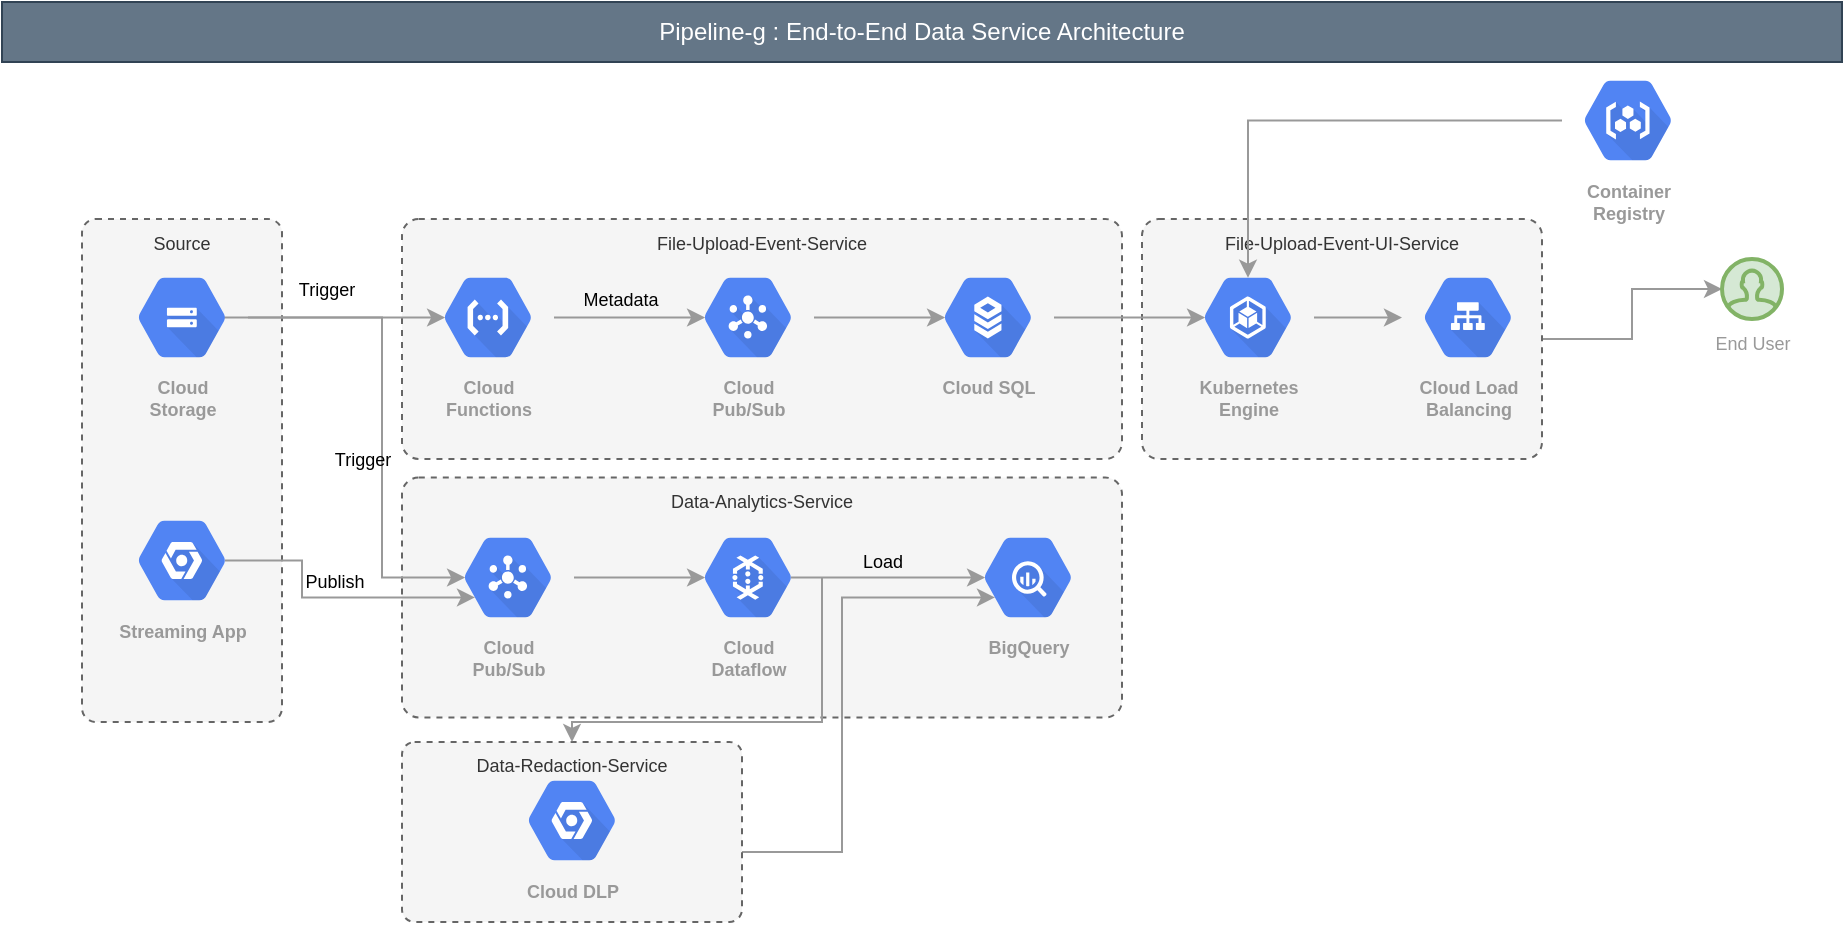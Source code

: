 <mxfile version="13.9.9" type="device"><diagram id="_dk1E-7iRMIkyu89VIW1" name="Page-1"><mxGraphModel dx="946" dy="611" grid="1" gridSize="10" guides="1" tooltips="1" connect="1" arrows="1" fold="1" page="1" pageScale="1" pageWidth="1100" pageHeight="850" math="0" shadow="0"><root><mxCell id="0"/><mxCell id="1" parent="0"/><mxCell id="oieesqiubTekP1iVkFLn-19" value="Data-Analytics-Service" style="rounded=1;whiteSpace=wrap;html=1;fontSize=9;arcSize=7;dashed=1;verticalAlign=top;fillColor=#f5f5f5;strokeColor=#666666;fontColor=#333333;" vertex="1" parent="1"><mxGeometry x="280" y="267.75" width="360" height="120" as="geometry"/></mxCell><mxCell id="oieesqiubTekP1iVkFLn-32" style="edgeStyle=orthogonalEdgeStyle;rounded=0;orthogonalLoop=1;jettySize=auto;html=1;entryX=0.25;entryY=0.67;entryDx=0;entryDy=0;entryPerimeter=0;strokeColor=#999999;fontSize=9;fontColor=#000000;" edge="1" parent="1" source="oieesqiubTekP1iVkFLn-20" target="Sz1ufyC8LnQbtEYfFOpw-4"><mxGeometry relative="1" as="geometry"><Array as="points"><mxPoint x="500" y="455"/><mxPoint x="500" y="328"/></Array></mxGeometry></mxCell><mxCell id="oieesqiubTekP1iVkFLn-20" value="Data-Redaction-Service" style="rounded=1;whiteSpace=wrap;html=1;fontSize=9;arcSize=7;dashed=1;verticalAlign=top;fillColor=#f5f5f5;strokeColor=#666666;fontColor=#333333;" vertex="1" parent="1"><mxGeometry x="280" y="400" width="170" height="90" as="geometry"/></mxCell><mxCell id="oieesqiubTekP1iVkFLn-21" value="Source" style="rounded=1;whiteSpace=wrap;html=1;fontSize=9;arcSize=7;dashed=1;verticalAlign=top;fillColor=#f5f5f5;strokeColor=#666666;fontColor=#333333;" vertex="1" parent="1"><mxGeometry x="120" y="138.5" width="100" height="251.5" as="geometry"/></mxCell><mxCell id="oieesqiubTekP1iVkFLn-18" style="edgeStyle=orthogonalEdgeStyle;rounded=0;orthogonalLoop=1;jettySize=auto;html=1;strokeColor=#999999;fontSize=9;fontColor=#000000;" edge="1" parent="1" source="oieesqiubTekP1iVkFLn-5" target="oieesqiubTekP1iVkFLn-17"><mxGeometry relative="1" as="geometry"/></mxCell><mxCell id="oieesqiubTekP1iVkFLn-5" value="File-Upload-Event-UI-Service" style="rounded=1;whiteSpace=wrap;html=1;fontSize=9;arcSize=7;dashed=1;verticalAlign=top;fillColor=#f5f5f5;strokeColor=#666666;fontColor=#333333;" vertex="1" parent="1"><mxGeometry x="650" y="138.5" width="200" height="120" as="geometry"/></mxCell><mxCell id="oieesqiubTekP1iVkFLn-4" value="File-Upload-Event-Service" style="rounded=1;whiteSpace=wrap;html=1;fontSize=9;arcSize=7;dashed=1;verticalAlign=top;fillColor=#f5f5f5;strokeColor=#666666;fontColor=#333333;" vertex="1" parent="1"><mxGeometry x="280" y="138.5" width="360" height="120" as="geometry"/></mxCell><mxCell id="CDLArwVT-f9Pjt0o3h79-1" value="Pipeline-g : End-to-End Data Service Architecture" style="text;html=1;fillColor=#647687;align=center;verticalAlign=middle;whiteSpace=wrap;rounded=0;strokeColor=#314354;fontColor=#ffffff;" parent="1" vertex="1"><mxGeometry x="80" y="30" width="920" height="30" as="geometry"/></mxCell><mxCell id="CDLArwVT-f9Pjt0o3h79-10" style="edgeStyle=orthogonalEdgeStyle;rounded=0;orthogonalLoop=1;jettySize=auto;html=1;entryX=0.175;entryY=0.5;entryDx=0;entryDy=0;entryPerimeter=0;fontSize=9;strokeColor=#999999;exitX=0.825;exitY=0.5;exitDx=0;exitDy=0;exitPerimeter=0;" parent="1" source="CDLArwVT-f9Pjt0o3h79-8" target="Sz1ufyC8LnQbtEYfFOpw-3" edge="1"><mxGeometry relative="1" as="geometry"><mxPoint x="301.55" y="206.25" as="targetPoint"/><Array as="points"><mxPoint x="170" y="188"/><mxPoint x="170" y="188"/></Array></mxGeometry></mxCell><mxCell id="Sz1ufyC8LnQbtEYfFOpw-10" value="Trigger" style="edgeLabel;html=1;align=center;verticalAlign=middle;resizable=0;points=[];fontSize=9;labelBackgroundColor=none;" parent="CDLArwVT-f9Pjt0o3h79-10" vertex="1" connectable="0"><mxGeometry x="-0.259" y="-1" relative="1" as="geometry"><mxPoint x="36.55" y="-15.29" as="offset"/></mxGeometry></mxCell><mxCell id="oieesqiubTekP1iVkFLn-30" style="edgeStyle=orthogonalEdgeStyle;rounded=0;orthogonalLoop=1;jettySize=auto;html=1;entryX=0.175;entryY=0.5;entryDx=0;entryDy=0;entryPerimeter=0;strokeColor=#999999;fontSize=9;fontColor=#000000;" edge="1" parent="1" source="CDLArwVT-f9Pjt0o3h79-8" target="oieesqiubTekP1iVkFLn-27"><mxGeometry relative="1" as="geometry"><Array as="points"><mxPoint x="270" y="188"/><mxPoint x="270" y="318"/></Array></mxGeometry></mxCell><mxCell id="CDLArwVT-f9Pjt0o3h79-8" value="Cloud&#10;Storage" style="html=1;fillColor=#5184F3;strokeColor=none;verticalAlign=top;labelPosition=center;verticalLabelPosition=bottom;align=center;spacingTop=-6;fontSize=9;fontStyle=1;fontColor=#999999;shape=mxgraph.gcp2.hexIcon;prIcon=cloud_storage" parent="1" vertex="1"><mxGeometry x="137" y="158.5" width="66" height="58.5" as="geometry"/></mxCell><mxCell id="CDLArwVT-f9Pjt0o3h79-11" value="Cloud DLP" style="html=1;fillColor=#5184F3;strokeColor=none;verticalAlign=top;labelPosition=center;verticalLabelPosition=bottom;align=center;spacingTop=-6;fontSize=9;fontStyle=1;fontColor=#999999;shape=mxgraph.gcp2.hexIcon;prIcon=placeholder" parent="1" vertex="1"><mxGeometry x="332" y="410" width="66" height="58.5" as="geometry"/></mxCell><mxCell id="Sz1ufyC8LnQbtEYfFOpw-8" style="edgeStyle=orthogonalEdgeStyle;rounded=0;orthogonalLoop=1;jettySize=auto;html=1;entryX=0.175;entryY=0.5;entryDx=0;entryDy=0;entryPerimeter=0;strokeColor=#999999;fontSize=9;" parent="1" source="Sz1ufyC8LnQbtEYfFOpw-3" target="Sz1ufyC8LnQbtEYfFOpw-13" edge="1"><mxGeometry relative="1" as="geometry"><mxPoint x="441.55" y="187.75" as="targetPoint"/></mxGeometry></mxCell><mxCell id="Sz1ufyC8LnQbtEYfFOpw-12" value="Metadata" style="edgeLabel;html=1;align=center;verticalAlign=middle;resizable=0;points=[];fontSize=9;labelBackgroundColor=none;" parent="Sz1ufyC8LnQbtEYfFOpw-8" vertex="1" connectable="0"><mxGeometry x="-0.135" y="-1" relative="1" as="geometry"><mxPoint y="-10.3" as="offset"/></mxGeometry></mxCell><mxCell id="Sz1ufyC8LnQbtEYfFOpw-3" value="Cloud&#10;Functions" style="html=1;fillColor=#5184F3;strokeColor=none;verticalAlign=top;labelPosition=center;verticalLabelPosition=bottom;align=center;spacingTop=-6;fontSize=9;fontStyle=1;fontColor=#999999;shape=mxgraph.gcp2.hexIcon;prIcon=cloud_functions" parent="1" vertex="1"><mxGeometry x="290" y="158.5" width="66" height="58.5" as="geometry"/></mxCell><mxCell id="Sz1ufyC8LnQbtEYfFOpw-4" value="BigQuery" style="html=1;fillColor=#5184F3;strokeColor=none;verticalAlign=top;labelPosition=center;verticalLabelPosition=bottom;align=center;spacingTop=-6;fontSize=9;fontStyle=1;fontColor=#999999;shape=mxgraph.gcp2.hexIcon;prIcon=bigquery" parent="1" vertex="1"><mxGeometry x="560" y="288.5" width="66" height="58.5" as="geometry"/></mxCell><mxCell id="oieesqiubTekP1iVkFLn-3" style="edgeStyle=orthogonalEdgeStyle;rounded=0;orthogonalLoop=1;jettySize=auto;html=1;entryX=0.175;entryY=0.5;entryDx=0;entryDy=0;entryPerimeter=0;fontSize=9;strokeColor=#999999;" edge="1" parent="1" source="Sz1ufyC8LnQbtEYfFOpw-13" target="oieesqiubTekP1iVkFLn-2"><mxGeometry relative="1" as="geometry"/></mxCell><mxCell id="Sz1ufyC8LnQbtEYfFOpw-13" value="Cloud&#10;Pub/Sub" style="html=1;fillColor=#5184F3;strokeColor=none;verticalAlign=top;labelPosition=center;verticalLabelPosition=bottom;align=center;spacingTop=-6;fontSize=9;fontStyle=1;fontColor=#999999;shape=mxgraph.gcp2.hexIcon;prIcon=cloud_pubsub" parent="1" vertex="1"><mxGeometry x="420" y="158.5" width="66" height="58.5" as="geometry"/></mxCell><mxCell id="oieesqiubTekP1iVkFLn-14" style="edgeStyle=orthogonalEdgeStyle;rounded=0;orthogonalLoop=1;jettySize=auto;html=1;entryX=0.175;entryY=0.5;entryDx=0;entryDy=0;entryPerimeter=0;strokeColor=#999999;fontSize=9;fontColor=#000000;" edge="1" parent="1" source="oieesqiubTekP1iVkFLn-2" target="oieesqiubTekP1iVkFLn-8"><mxGeometry relative="1" as="geometry"/></mxCell><mxCell id="oieesqiubTekP1iVkFLn-2" value="Cloud SQL" style="html=1;fillColor=#5184F3;strokeColor=none;verticalAlign=top;labelPosition=center;verticalLabelPosition=bottom;align=center;spacingTop=-6;fontSize=9;fontStyle=1;fontColor=#999999;shape=mxgraph.gcp2.hexIcon;prIcon=cloud_sql" vertex="1" parent="1"><mxGeometry x="540" y="158.5" width="66" height="58.5" as="geometry"/></mxCell><mxCell id="oieesqiubTekP1iVkFLn-16" style="edgeStyle=orthogonalEdgeStyle;rounded=0;orthogonalLoop=1;jettySize=auto;html=1;strokeColor=#999999;fontSize=9;fontColor=#000000;" edge="1" parent="1" source="oieesqiubTekP1iVkFLn-8" target="oieesqiubTekP1iVkFLn-15"><mxGeometry relative="1" as="geometry"/></mxCell><mxCell id="oieesqiubTekP1iVkFLn-8" value="Kubernetes&#10;Engine" style="html=1;fillColor=#5184F3;strokeColor=none;verticalAlign=top;labelPosition=center;verticalLabelPosition=bottom;align=center;spacingTop=-6;fontSize=9;fontStyle=1;fontColor=#999999;shape=mxgraph.gcp2.hexIcon;prIcon=container_engine;dashed=1;" vertex="1" parent="1"><mxGeometry x="670" y="158.5" width="66" height="58.5" as="geometry"/></mxCell><mxCell id="oieesqiubTekP1iVkFLn-13" style="edgeStyle=orthogonalEdgeStyle;rounded=0;orthogonalLoop=1;jettySize=auto;html=1;entryX=0.5;entryY=0.16;entryDx=0;entryDy=0;entryPerimeter=0;strokeColor=#999999;fontSize=9;fontColor=#000000;" edge="1" parent="1" source="oieesqiubTekP1iVkFLn-12" target="oieesqiubTekP1iVkFLn-8"><mxGeometry relative="1" as="geometry"/></mxCell><mxCell id="oieesqiubTekP1iVkFLn-12" value="Container&#10;Registry" style="html=1;fillColor=#5184F3;strokeColor=none;verticalAlign=top;labelPosition=center;verticalLabelPosition=bottom;align=center;spacingTop=-6;fontSize=9;fontStyle=1;fontColor=#999999;shape=mxgraph.gcp2.hexIcon;prIcon=container_registry;dashed=1;labelBackgroundColor=none;" vertex="1" parent="1"><mxGeometry x="860" y="60" width="66" height="58.5" as="geometry"/></mxCell><mxCell id="oieesqiubTekP1iVkFLn-15" value="Cloud Load&#10;Balancing" style="html=1;fillColor=#5184F3;strokeColor=none;verticalAlign=top;labelPosition=center;verticalLabelPosition=bottom;align=center;spacingTop=-6;fontSize=9;fontStyle=1;fontColor=#999999;shape=mxgraph.gcp2.hexIcon;prIcon=cloud_load_balancing;dashed=1;labelBackgroundColor=none;" vertex="1" parent="1"><mxGeometry x="780" y="158.5" width="66" height="58.5" as="geometry"/></mxCell><mxCell id="oieesqiubTekP1iVkFLn-17" value="End User" style="html=1;verticalLabelPosition=bottom;align=center;labelBackgroundColor=#ffffff;verticalAlign=top;strokeWidth=2;strokeColor=#82b366;shadow=0;dashed=0;shape=mxgraph.ios7.icons.user;fontSize=9;fillColor=#d5e8d4;fontColor=#999999;" vertex="1" parent="1"><mxGeometry x="940" y="158.5" width="30" height="30" as="geometry"/></mxCell><mxCell id="oieesqiubTekP1iVkFLn-24" style="edgeStyle=orthogonalEdgeStyle;rounded=0;orthogonalLoop=1;jettySize=auto;html=1;entryX=0.175;entryY=0.5;entryDx=0;entryDy=0;entryPerimeter=0;strokeColor=#999999;fontSize=9;fontColor=#999999;exitX=0.825;exitY=0.5;exitDx=0;exitDy=0;exitPerimeter=0;" edge="1" parent="1" source="oieesqiubTekP1iVkFLn-23" target="Sz1ufyC8LnQbtEYfFOpw-4"><mxGeometry relative="1" as="geometry"/></mxCell><mxCell id="oieesqiubTekP1iVkFLn-25" value="Load" style="edgeLabel;html=1;align=center;verticalAlign=middle;resizable=0;points=[];fontSize=9;labelBackgroundColor=none;" vertex="1" connectable="0" parent="oieesqiubTekP1iVkFLn-24"><mxGeometry x="-0.072" y="-2" relative="1" as="geometry"><mxPoint y="-9.8" as="offset"/></mxGeometry></mxCell><mxCell id="oieesqiubTekP1iVkFLn-26" style="edgeStyle=orthogonalEdgeStyle;rounded=0;orthogonalLoop=1;jettySize=auto;html=1;entryX=0.5;entryY=0;entryDx=0;entryDy=0;strokeColor=#999999;fontSize=9;fontColor=#000000;" edge="1" parent="1" target="oieesqiubTekP1iVkFLn-20"><mxGeometry relative="1" as="geometry"><mxPoint x="490" y="318" as="sourcePoint"/><Array as="points"><mxPoint x="490" y="390"/><mxPoint x="365" y="390"/></Array></mxGeometry></mxCell><mxCell id="oieesqiubTekP1iVkFLn-23" value="Cloud&#10;Dataflow" style="html=1;fillColor=#5184F3;strokeColor=none;verticalAlign=top;labelPosition=center;verticalLabelPosition=bottom;align=center;spacingTop=-6;fontSize=9;fontStyle=1;fontColor=#999999;shape=mxgraph.gcp2.hexIcon;prIcon=cloud_dataflow;dashed=1;labelBackgroundColor=none;" vertex="1" parent="1"><mxGeometry x="420" y="288.5" width="66" height="58.5" as="geometry"/></mxCell><mxCell id="oieesqiubTekP1iVkFLn-28" style="edgeStyle=orthogonalEdgeStyle;rounded=0;orthogonalLoop=1;jettySize=auto;html=1;entryX=0.175;entryY=0.5;entryDx=0;entryDy=0;entryPerimeter=0;strokeColor=#999999;fontSize=9;fontColor=#000000;" edge="1" parent="1" source="oieesqiubTekP1iVkFLn-27" target="oieesqiubTekP1iVkFLn-23"><mxGeometry relative="1" as="geometry"/></mxCell><mxCell id="oieesqiubTekP1iVkFLn-27" value="Cloud&#10;Pub/Sub" style="html=1;fillColor=#5184F3;strokeColor=none;verticalAlign=top;labelPosition=center;verticalLabelPosition=bottom;align=center;spacingTop=-6;fontSize=9;fontStyle=1;fontColor=#999999;shape=mxgraph.gcp2.hexIcon;prIcon=cloud_pubsub" vertex="1" parent="1"><mxGeometry x="300" y="288.5" width="66" height="58.5" as="geometry"/></mxCell><mxCell id="oieesqiubTekP1iVkFLn-31" value="Trigger" style="edgeLabel;html=1;align=center;verticalAlign=middle;resizable=0;points=[];fontSize=9;labelBackgroundColor=none;" vertex="1" connectable="0" parent="1"><mxGeometry x="260.0" y="258.496" as="geometry"/></mxCell><mxCell id="oieesqiubTekP1iVkFLn-34" style="edgeStyle=orthogonalEdgeStyle;rounded=0;orthogonalLoop=1;jettySize=auto;html=1;entryX=0.25;entryY=0.67;entryDx=0;entryDy=0;entryPerimeter=0;strokeColor=#999999;fontSize=9;fontColor=#000000;exitX=0.825;exitY=0.5;exitDx=0;exitDy=0;exitPerimeter=0;" edge="1" parent="1" source="oieesqiubTekP1iVkFLn-33" target="oieesqiubTekP1iVkFLn-27"><mxGeometry relative="1" as="geometry"><Array as="points"><mxPoint x="230" y="309"/><mxPoint x="230" y="328"/></Array></mxGeometry></mxCell><mxCell id="oieesqiubTekP1iVkFLn-33" value="Streaming App" style="html=1;fillColor=#5184F3;strokeColor=none;verticalAlign=top;labelPosition=center;verticalLabelPosition=bottom;align=center;spacingTop=-6;fontSize=9;fontStyle=1;fontColor=#999999;shape=mxgraph.gcp2.hexIcon;prIcon=placeholder;dashed=1;labelBackgroundColor=none;" vertex="1" parent="1"><mxGeometry x="137" y="280" width="66" height="58.5" as="geometry"/></mxCell><mxCell id="oieesqiubTekP1iVkFLn-35" value="Publish" style="edgeLabel;html=1;align=center;verticalAlign=middle;resizable=0;points=[];fontSize=9;labelBackgroundColor=none;" vertex="1" connectable="0" parent="1"><mxGeometry x="241.0" y="182.746" as="geometry"><mxPoint x="5" y="137" as="offset"/></mxGeometry></mxCell></root></mxGraphModel></diagram></mxfile>